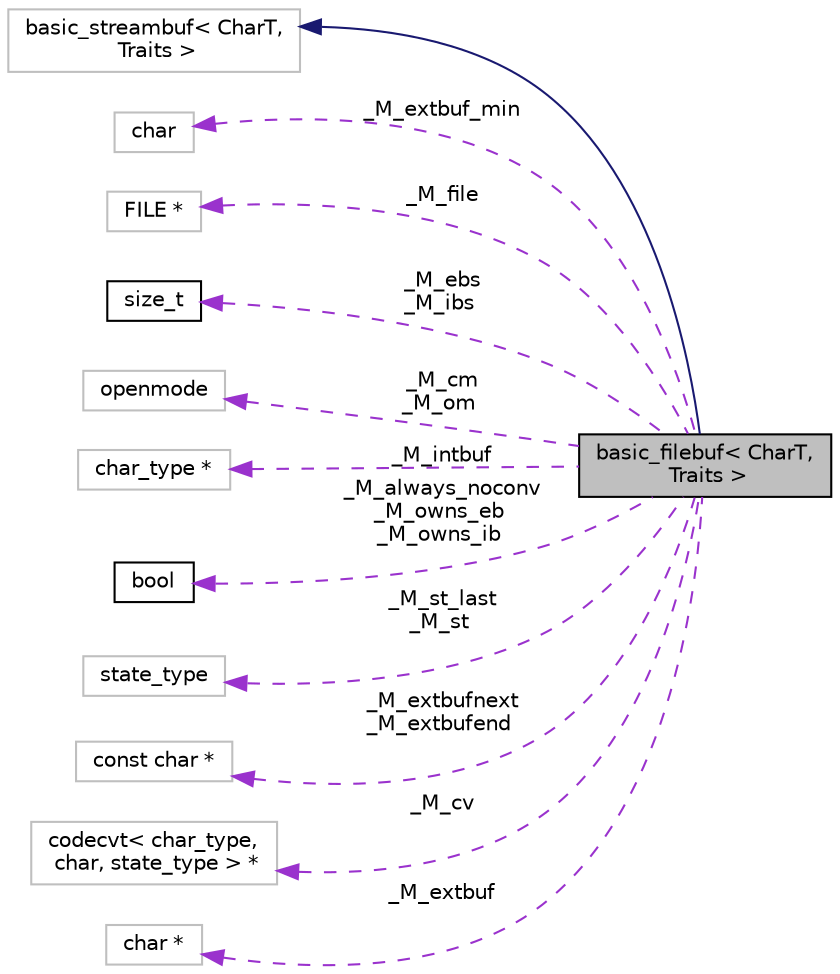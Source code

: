 digraph "basic_filebuf&lt; CharT, Traits &gt;"
{
  edge [fontname="Helvetica",fontsize="10",labelfontname="Helvetica",labelfontsize="10"];
  node [fontname="Helvetica",fontsize="10",shape=record];
  rankdir="LR";
  Node2 [label="basic_filebuf\< CharT,\l Traits \>",height=0.2,width=0.4,color="black", fillcolor="grey75", style="filled", fontcolor="black"];
  Node3 -> Node2 [dir="back",color="midnightblue",fontsize="10",style="solid",fontname="Helvetica"];
  Node3 [label="basic_streambuf\< CharT,\l Traits \>",height=0.2,width=0.4,color="grey75", fillcolor="white", style="filled"];
  Node4 -> Node2 [dir="back",color="darkorchid3",fontsize="10",style="dashed",label=" _M_extbuf_min" ,fontname="Helvetica"];
  Node4 [label="char",height=0.2,width=0.4,color="grey75", fillcolor="white", style="filled"];
  Node5 -> Node2 [dir="back",color="darkorchid3",fontsize="10",style="dashed",label=" _M_file" ,fontname="Helvetica"];
  Node5 [label="FILE *",height=0.2,width=0.4,color="grey75", fillcolor="white", style="filled"];
  Node6 -> Node2 [dir="back",color="darkorchid3",fontsize="10",style="dashed",label=" _M_ebs\n_M_ibs" ,fontname="Helvetica"];
  Node6 [label="size_t",height=0.2,width=0.4,color="black", fillcolor="white", style="filled",URL="$classsize__t.html"];
  Node7 -> Node2 [dir="back",color="darkorchid3",fontsize="10",style="dashed",label=" _M_cm\n_M_om" ,fontname="Helvetica"];
  Node7 [label="openmode",height=0.2,width=0.4,color="grey75", fillcolor="white", style="filled"];
  Node8 -> Node2 [dir="back",color="darkorchid3",fontsize="10",style="dashed",label=" _M_intbuf" ,fontname="Helvetica"];
  Node8 [label="char_type *",height=0.2,width=0.4,color="grey75", fillcolor="white", style="filled"];
  Node9 -> Node2 [dir="back",color="darkorchid3",fontsize="10",style="dashed",label=" _M_always_noconv\n_M_owns_eb\n_M_owns_ib" ,fontname="Helvetica"];
  Node9 [label="bool",height=0.2,width=0.4,color="black", fillcolor="white", style="filled",URL="$classbool.html"];
  Node10 -> Node2 [dir="back",color="darkorchid3",fontsize="10",style="dashed",label=" _M_st_last\n_M_st" ,fontname="Helvetica"];
  Node10 [label="state_type",height=0.2,width=0.4,color="grey75", fillcolor="white", style="filled"];
  Node11 -> Node2 [dir="back",color="darkorchid3",fontsize="10",style="dashed",label=" _M_extbufnext\n_M_extbufend" ,fontname="Helvetica"];
  Node11 [label="const char *",height=0.2,width=0.4,color="grey75", fillcolor="white", style="filled"];
  Node12 -> Node2 [dir="back",color="darkorchid3",fontsize="10",style="dashed",label=" _M_cv" ,fontname="Helvetica"];
  Node12 [label="codecvt\< char_type,\l char, state_type \> *",height=0.2,width=0.4,color="grey75", fillcolor="white", style="filled"];
  Node13 -> Node2 [dir="back",color="darkorchid3",fontsize="10",style="dashed",label=" _M_extbuf" ,fontname="Helvetica"];
  Node13 [label="char *",height=0.2,width=0.4,color="grey75", fillcolor="white", style="filled"];
}
